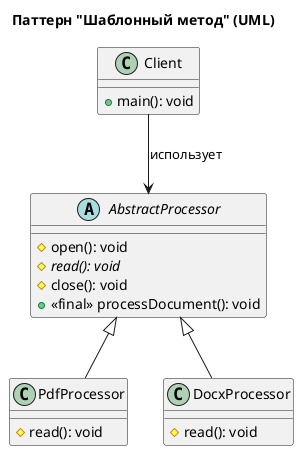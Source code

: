 @startuml TemplateMethodUML
title Паттерн "Шаблонный метод" (UML)

abstract class AbstractProcessor {
    # open(): void
    # {abstract} read(): void
    # close(): void
    + <<final>> processDocument(): void
}

class PdfProcessor {
    # read(): void
}

class DocxProcessor {
    # read(): void
}

class Client {
    + main(): void
}

AbstractProcessor <|-- PdfProcessor
AbstractProcessor <|-- DocxProcessor
Client --> AbstractProcessor : использует

@enduml